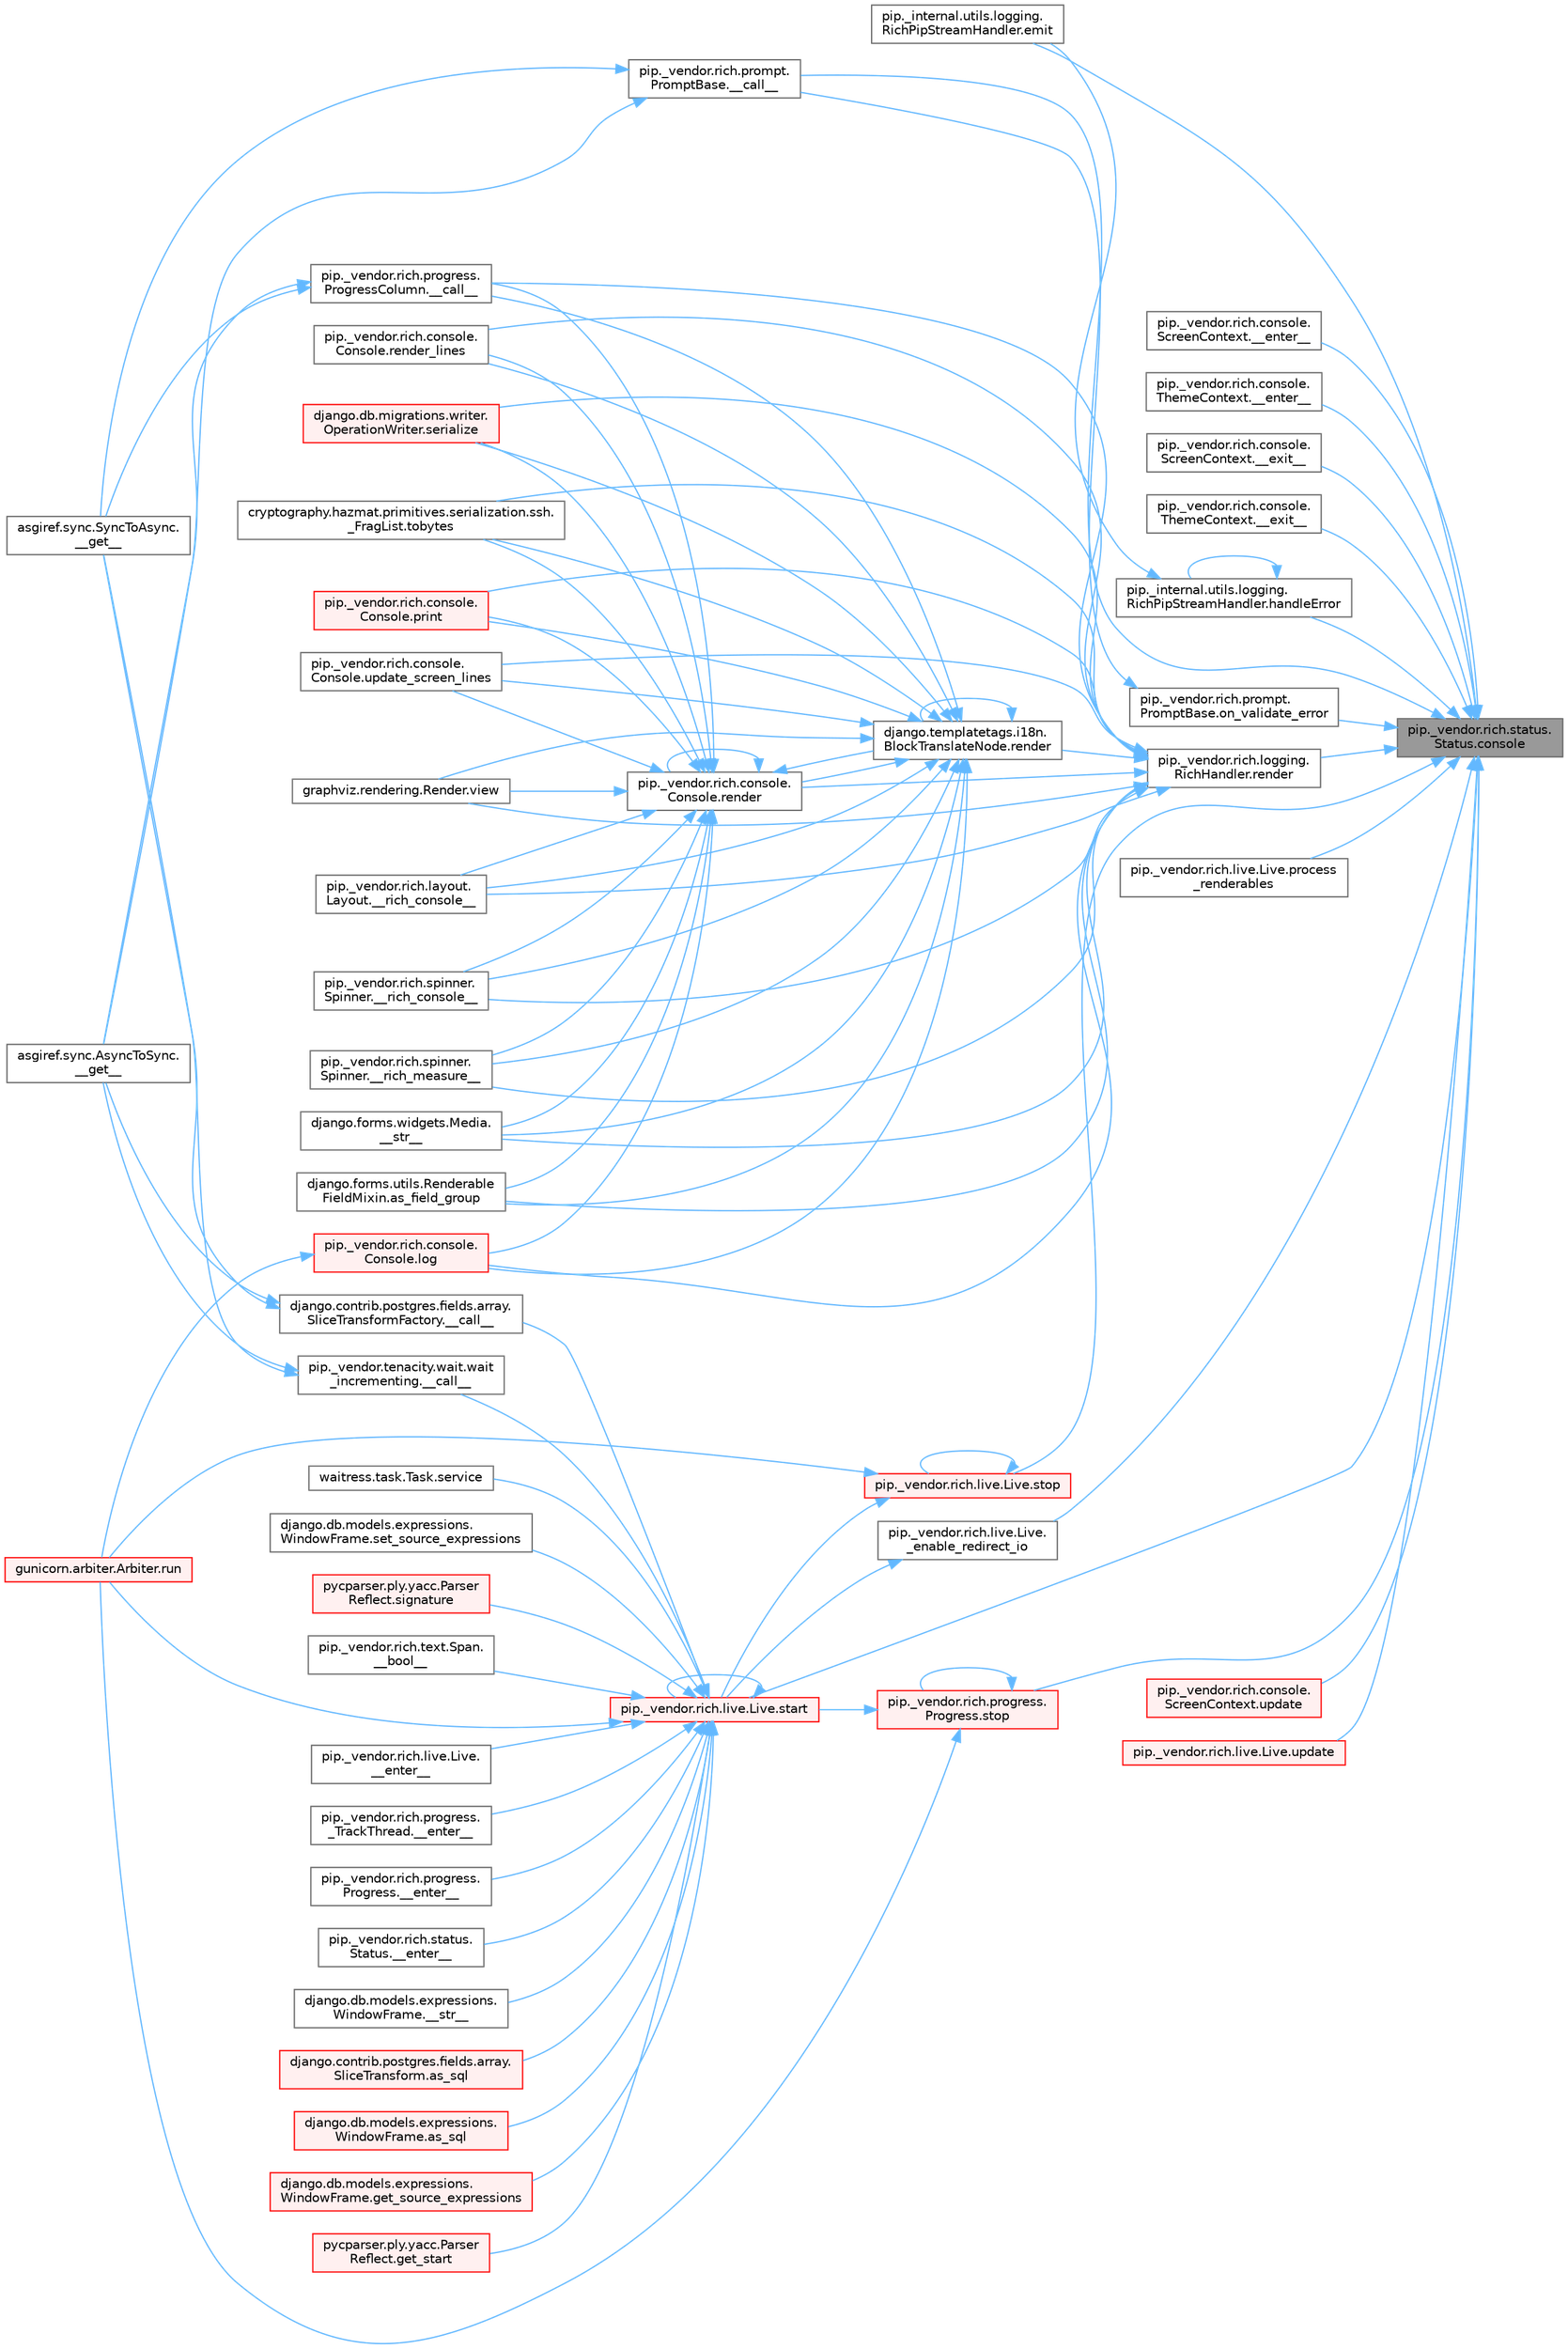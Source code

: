 digraph "pip._vendor.rich.status.Status.console"
{
 // LATEX_PDF_SIZE
  bgcolor="transparent";
  edge [fontname=Helvetica,fontsize=10,labelfontname=Helvetica,labelfontsize=10];
  node [fontname=Helvetica,fontsize=10,shape=box,height=0.2,width=0.4];
  rankdir="RL";
  Node1 [id="Node000001",label="pip._vendor.rich.status.\lStatus.console",height=0.2,width=0.4,color="gray40", fillcolor="grey60", style="filled", fontcolor="black",tooltip=" "];
  Node1 -> Node2 [id="edge1_Node000001_Node000002",dir="back",color="steelblue1",style="solid",tooltip=" "];
  Node2 [id="Node000002",label="pip._vendor.rich.prompt.\lPromptBase.__call__",height=0.2,width=0.4,color="grey40", fillcolor="white", style="filled",URL="$classpip_1_1__vendor_1_1rich_1_1prompt_1_1_prompt_base.html#ab74f16338003fbd557e0e2fa1b21d50d",tooltip=" "];
  Node2 -> Node3 [id="edge2_Node000002_Node000003",dir="back",color="steelblue1",style="solid",tooltip=" "];
  Node3 [id="Node000003",label="asgiref.sync.AsyncToSync.\l__get__",height=0.2,width=0.4,color="grey40", fillcolor="white", style="filled",URL="$classasgiref_1_1sync_1_1_async_to_sync.html#a23e9ef7a73da98dad9e3f4e65846969b",tooltip=" "];
  Node2 -> Node4 [id="edge3_Node000002_Node000004",dir="back",color="steelblue1",style="solid",tooltip=" "];
  Node4 [id="Node000004",label="asgiref.sync.SyncToAsync.\l__get__",height=0.2,width=0.4,color="grey40", fillcolor="white", style="filled",URL="$classasgiref_1_1sync_1_1_sync_to_async.html#aebdfbe3f01079a529fd2f39810597381",tooltip=" "];
  Node1 -> Node5 [id="edge4_Node000001_Node000005",dir="back",color="steelblue1",style="solid",tooltip=" "];
  Node5 [id="Node000005",label="pip._vendor.rich.console.\lScreenContext.__enter__",height=0.2,width=0.4,color="grey40", fillcolor="white", style="filled",URL="$classpip_1_1__vendor_1_1rich_1_1console_1_1_screen_context.html#a9919cdc7845ebe9728b00a6a2ce056bf",tooltip=" "];
  Node1 -> Node6 [id="edge5_Node000001_Node000006",dir="back",color="steelblue1",style="solid",tooltip=" "];
  Node6 [id="Node000006",label="pip._vendor.rich.console.\lThemeContext.__enter__",height=0.2,width=0.4,color="grey40", fillcolor="white", style="filled",URL="$classpip_1_1__vendor_1_1rich_1_1console_1_1_theme_context.html#a8ca4f2a49b12819c624d23f5ccdf746a",tooltip=" "];
  Node1 -> Node7 [id="edge6_Node000001_Node000007",dir="back",color="steelblue1",style="solid",tooltip=" "];
  Node7 [id="Node000007",label="pip._vendor.rich.console.\lScreenContext.__exit__",height=0.2,width=0.4,color="grey40", fillcolor="white", style="filled",URL="$classpip_1_1__vendor_1_1rich_1_1console_1_1_screen_context.html#af23bc1bbacea24559c9558d4f89a06e5",tooltip=" "];
  Node1 -> Node8 [id="edge7_Node000001_Node000008",dir="back",color="steelblue1",style="solid",tooltip=" "];
  Node8 [id="Node000008",label="pip._vendor.rich.console.\lThemeContext.__exit__",height=0.2,width=0.4,color="grey40", fillcolor="white", style="filled",URL="$classpip_1_1__vendor_1_1rich_1_1console_1_1_theme_context.html#a92a505f0bb8ec1aaf26636fc7ded7566",tooltip=" "];
  Node1 -> Node9 [id="edge8_Node000001_Node000009",dir="back",color="steelblue1",style="solid",tooltip=" "];
  Node9 [id="Node000009",label="pip._vendor.rich.live.Live.\l_enable_redirect_io",height=0.2,width=0.4,color="grey40", fillcolor="white", style="filled",URL="$classpip_1_1__vendor_1_1rich_1_1live_1_1_live.html#a2334e4a1ec212587b32673e625f01e98",tooltip=" "];
  Node9 -> Node10 [id="edge9_Node000009_Node000010",dir="back",color="steelblue1",style="solid",tooltip=" "];
  Node10 [id="Node000010",label="pip._vendor.rich.live.Live.start",height=0.2,width=0.4,color="red", fillcolor="#FFF0F0", style="filled",URL="$classpip_1_1__vendor_1_1rich_1_1live_1_1_live.html#a7216ec35a1494a83ed749407ef4e0c40",tooltip=" "];
  Node10 -> Node11 [id="edge10_Node000010_Node000011",dir="back",color="steelblue1",style="solid",tooltip=" "];
  Node11 [id="Node000011",label="pip._vendor.rich.text.Span.\l__bool__",height=0.2,width=0.4,color="grey40", fillcolor="white", style="filled",URL="$classpip_1_1__vendor_1_1rich_1_1text_1_1_span.html#a46697beb32db6e5087af9c77058189fa",tooltip=" "];
  Node10 -> Node12 [id="edge11_Node000010_Node000012",dir="back",color="steelblue1",style="solid",tooltip=" "];
  Node12 [id="Node000012",label="django.contrib.postgres.fields.array.\lSliceTransformFactory.__call__",height=0.2,width=0.4,color="grey40", fillcolor="white", style="filled",URL="$classdjango_1_1contrib_1_1postgres_1_1fields_1_1array_1_1_slice_transform_factory.html#a60af1a96b18ed40dfdbacea43f36a5ab",tooltip=" "];
  Node12 -> Node3 [id="edge12_Node000012_Node000003",dir="back",color="steelblue1",style="solid",tooltip=" "];
  Node12 -> Node4 [id="edge13_Node000012_Node000004",dir="back",color="steelblue1",style="solid",tooltip=" "];
  Node10 -> Node13 [id="edge14_Node000010_Node000013",dir="back",color="steelblue1",style="solid",tooltip=" "];
  Node13 [id="Node000013",label="pip._vendor.tenacity.wait.wait\l_incrementing.__call__",height=0.2,width=0.4,color="grey40", fillcolor="white", style="filled",URL="$classpip_1_1__vendor_1_1tenacity_1_1wait_1_1wait__incrementing.html#af47b0264325b86a85aa5cfd3b59a28cf",tooltip=" "];
  Node13 -> Node3 [id="edge15_Node000013_Node000003",dir="back",color="steelblue1",style="solid",tooltip=" "];
  Node13 -> Node4 [id="edge16_Node000013_Node000004",dir="back",color="steelblue1",style="solid",tooltip=" "];
  Node10 -> Node14 [id="edge17_Node000010_Node000014",dir="back",color="steelblue1",style="solid",tooltip=" "];
  Node14 [id="Node000014",label="pip._vendor.rich.live.Live.\l__enter__",height=0.2,width=0.4,color="grey40", fillcolor="white", style="filled",URL="$classpip_1_1__vendor_1_1rich_1_1live_1_1_live.html#aa3062fdcd3fb592a064dec1b64674ac5",tooltip=" "];
  Node10 -> Node15 [id="edge18_Node000010_Node000015",dir="back",color="steelblue1",style="solid",tooltip=" "];
  Node15 [id="Node000015",label="pip._vendor.rich.progress.\l_TrackThread.__enter__",height=0.2,width=0.4,color="grey40", fillcolor="white", style="filled",URL="$classpip_1_1__vendor_1_1rich_1_1progress_1_1___track_thread.html#a0b48116fd15e50c04c313a76be81e95d",tooltip=" "];
  Node10 -> Node16 [id="edge19_Node000010_Node000016",dir="back",color="steelblue1",style="solid",tooltip=" "];
  Node16 [id="Node000016",label="pip._vendor.rich.progress.\lProgress.__enter__",height=0.2,width=0.4,color="grey40", fillcolor="white", style="filled",URL="$classpip_1_1__vendor_1_1rich_1_1progress_1_1_progress.html#a4979cbd1c8ed672eeb7a49066392a186",tooltip=" "];
  Node10 -> Node17 [id="edge20_Node000010_Node000017",dir="back",color="steelblue1",style="solid",tooltip=" "];
  Node17 [id="Node000017",label="pip._vendor.rich.status.\lStatus.__enter__",height=0.2,width=0.4,color="grey40", fillcolor="white", style="filled",URL="$classpip_1_1__vendor_1_1rich_1_1status_1_1_status.html#a9c62ad173990d834893f5e97064f9ad7",tooltip=" "];
  Node10 -> Node18 [id="edge21_Node000010_Node000018",dir="back",color="steelblue1",style="solid",tooltip=" "];
  Node18 [id="Node000018",label="django.db.models.expressions.\lWindowFrame.__str__",height=0.2,width=0.4,color="grey40", fillcolor="white", style="filled",URL="$classdjango_1_1db_1_1models_1_1expressions_1_1_window_frame.html#a3e16a0d1fe7c8c0f0079d7ba8aefae7e",tooltip=" "];
  Node10 -> Node19 [id="edge22_Node000010_Node000019",dir="back",color="steelblue1",style="solid",tooltip=" "];
  Node19 [id="Node000019",label="django.contrib.postgres.fields.array.\lSliceTransform.as_sql",height=0.2,width=0.4,color="red", fillcolor="#FFF0F0", style="filled",URL="$classdjango_1_1contrib_1_1postgres_1_1fields_1_1array_1_1_slice_transform.html#adc5e91e1d2ce6e9bbee3be2837596d21",tooltip=" "];
  Node10 -> Node48 [id="edge23_Node000010_Node000048",dir="back",color="steelblue1",style="solid",tooltip=" "];
  Node48 [id="Node000048",label="django.db.models.expressions.\lWindowFrame.as_sql",height=0.2,width=0.4,color="red", fillcolor="#FFF0F0", style="filled",URL="$classdjango_1_1db_1_1models_1_1expressions_1_1_window_frame.html#ade5c159a9bd4309d1d9232af3fd54807",tooltip=" "];
  Node10 -> Node49 [id="edge24_Node000010_Node000049",dir="back",color="steelblue1",style="solid",tooltip=" "];
  Node49 [id="Node000049",label="django.db.models.expressions.\lWindowFrame.get_source_expressions",height=0.2,width=0.4,color="red", fillcolor="#FFF0F0", style="filled",URL="$classdjango_1_1db_1_1models_1_1expressions_1_1_window_frame.html#a4b54c4c9b4c4a68308953d25703a2544",tooltip=" "];
  Node10 -> Node1396 [id="edge25_Node000010_Node001396",dir="back",color="steelblue1",style="solid",tooltip=" "];
  Node1396 [id="Node001396",label="pycparser.ply.yacc.Parser\lReflect.get_start",height=0.2,width=0.4,color="red", fillcolor="#FFF0F0", style="filled",URL="$classpycparser_1_1ply_1_1yacc_1_1_parser_reflect.html#a47da581cfe4c452d4f2236ae2e32f8a7",tooltip=" "];
  Node10 -> Node1382 [id="edge26_Node000010_Node001382",dir="back",color="steelblue1",style="solid",tooltip=" "];
  Node1382 [id="Node001382",label="gunicorn.arbiter.Arbiter.run",height=0.2,width=0.4,color="red", fillcolor="#FFF0F0", style="filled",URL="$classgunicorn_1_1arbiter_1_1_arbiter.html#a690c034511f5f267e7da7478590701a9",tooltip=" "];
  Node10 -> Node476 [id="edge27_Node000010_Node000476",dir="back",color="steelblue1",style="solid",tooltip=" "];
  Node476 [id="Node000476",label="waitress.task.Task.service",height=0.2,width=0.4,color="grey40", fillcolor="white", style="filled",URL="$classwaitress_1_1task_1_1_task.html#acd61643ab6cfae697f619c48f46e40b6",tooltip=" "];
  Node10 -> Node1399 [id="edge28_Node000010_Node001399",dir="back",color="steelblue1",style="solid",tooltip=" "];
  Node1399 [id="Node001399",label="django.db.models.expressions.\lWindowFrame.set_source_expressions",height=0.2,width=0.4,color="grey40", fillcolor="white", style="filled",URL="$classdjango_1_1db_1_1models_1_1expressions_1_1_window_frame.html#a1fe665f627f1ec2396a68494d20be905",tooltip=" "];
  Node10 -> Node1400 [id="edge29_Node000010_Node001400",dir="back",color="steelblue1",style="solid",tooltip=" "];
  Node1400 [id="Node001400",label="pycparser.ply.yacc.Parser\lReflect.signature",height=0.2,width=0.4,color="red", fillcolor="#FFF0F0", style="filled",URL="$classpycparser_1_1ply_1_1yacc_1_1_parser_reflect.html#a525f61d23491eeae554ac65afedd0a5b",tooltip=" "];
  Node10 -> Node10 [id="edge30_Node000010_Node000010",dir="back",color="steelblue1",style="solid",tooltip=" "];
  Node1 -> Node1002 [id="edge31_Node000001_Node001002",dir="back",color="steelblue1",style="solid",tooltip=" "];
  Node1002 [id="Node001002",label="pip._internal.utils.logging.\lRichPipStreamHandler.emit",height=0.2,width=0.4,color="grey40", fillcolor="white", style="filled",URL="$classpip_1_1__internal_1_1utils_1_1logging_1_1_rich_pip_stream_handler.html#ad9f05ef5ca9f8e35a17f0786341ede5e",tooltip=" "];
  Node1 -> Node3184 [id="edge32_Node000001_Node003184",dir="back",color="steelblue1",style="solid",tooltip=" "];
  Node3184 [id="Node003184",label="pip._internal.utils.logging.\lRichPipStreamHandler.handleError",height=0.2,width=0.4,color="grey40", fillcolor="white", style="filled",URL="$classpip_1_1__internal_1_1utils_1_1logging_1_1_rich_pip_stream_handler.html#ab40f5bae382aeef3ebb751ffd05da36e",tooltip=" "];
  Node3184 -> Node1002 [id="edge33_Node003184_Node001002",dir="back",color="steelblue1",style="solid",tooltip=" "];
  Node3184 -> Node3184 [id="edge34_Node003184_Node003184",dir="back",color="steelblue1",style="solid",tooltip=" "];
  Node1 -> Node3185 [id="edge35_Node000001_Node003185",dir="back",color="steelblue1",style="solid",tooltip=" "];
  Node3185 [id="Node003185",label="pip._vendor.rich.prompt.\lPromptBase.on_validate_error",height=0.2,width=0.4,color="grey40", fillcolor="white", style="filled",URL="$classpip_1_1__vendor_1_1rich_1_1prompt_1_1_prompt_base.html#ab3edb83ceb2d3f3d556db8c563867b3e",tooltip=" "];
  Node3185 -> Node2 [id="edge36_Node003185_Node000002",dir="back",color="steelblue1",style="solid",tooltip=" "];
  Node1 -> Node3186 [id="edge37_Node000001_Node003186",dir="back",color="steelblue1",style="solid",tooltip=" "];
  Node3186 [id="Node003186",label="pip._vendor.rich.live.Live.process\l_renderables",height=0.2,width=0.4,color="grey40", fillcolor="white", style="filled",URL="$classpip_1_1__vendor_1_1rich_1_1live_1_1_live.html#a63679b88a4fb9d2db4238584b3a2f485",tooltip=" "];
  Node1 -> Node3187 [id="edge38_Node000001_Node003187",dir="back",color="steelblue1",style="solid",tooltip=" "];
  Node3187 [id="Node003187",label="pip._vendor.rich.logging.\lRichHandler.render",height=0.2,width=0.4,color="grey40", fillcolor="white", style="filled",URL="$classpip_1_1__vendor_1_1rich_1_1logging_1_1_rich_handler.html#a0acda8d7c409e1313b955ec51557d456",tooltip=" "];
  Node3187 -> Node404 [id="edge39_Node003187_Node000404",dir="back",color="steelblue1",style="solid",tooltip=" "];
  Node404 [id="Node000404",label="pip._vendor.rich.progress.\lProgressColumn.__call__",height=0.2,width=0.4,color="grey40", fillcolor="white", style="filled",URL="$classpip_1_1__vendor_1_1rich_1_1progress_1_1_progress_column.html#ae0c399be74222f949edb0fa5324cf6ea",tooltip=" "];
  Node404 -> Node3 [id="edge40_Node000404_Node000003",dir="back",color="steelblue1",style="solid",tooltip=" "];
  Node404 -> Node4 [id="edge41_Node000404_Node000004",dir="back",color="steelblue1",style="solid",tooltip=" "];
  Node3187 -> Node405 [id="edge42_Node003187_Node000405",dir="back",color="steelblue1",style="solid",tooltip=" "];
  Node405 [id="Node000405",label="pip._vendor.rich.layout.\lLayout.__rich_console__",height=0.2,width=0.4,color="grey40", fillcolor="white", style="filled",URL="$classpip_1_1__vendor_1_1rich_1_1layout_1_1_layout.html#ac39cb3d17d2b0324ee1b0dada41a3ebd",tooltip=" "];
  Node3187 -> Node406 [id="edge43_Node003187_Node000406",dir="back",color="steelblue1",style="solid",tooltip=" "];
  Node406 [id="Node000406",label="pip._vendor.rich.spinner.\lSpinner.__rich_console__",height=0.2,width=0.4,color="grey40", fillcolor="white", style="filled",URL="$classpip_1_1__vendor_1_1rich_1_1spinner_1_1_spinner.html#a6883d8dced19ac48d4dfc74f776357fd",tooltip=" "];
  Node3187 -> Node407 [id="edge44_Node003187_Node000407",dir="back",color="steelblue1",style="solid",tooltip=" "];
  Node407 [id="Node000407",label="pip._vendor.rich.spinner.\lSpinner.__rich_measure__",height=0.2,width=0.4,color="grey40", fillcolor="white", style="filled",URL="$classpip_1_1__vendor_1_1rich_1_1spinner_1_1_spinner.html#a89745682c823c44a31bae8e8d07869f5",tooltip=" "];
  Node3187 -> Node408 [id="edge45_Node003187_Node000408",dir="back",color="steelblue1",style="solid",tooltip=" "];
  Node408 [id="Node000408",label="django.forms.widgets.Media.\l__str__",height=0.2,width=0.4,color="grey40", fillcolor="white", style="filled",URL="$classdjango_1_1forms_1_1widgets_1_1_media.html#ae1651710548a7d9f14f036d035012d21",tooltip=" "];
  Node3187 -> Node409 [id="edge46_Node003187_Node000409",dir="back",color="steelblue1",style="solid",tooltip=" "];
  Node409 [id="Node000409",label="django.forms.utils.Renderable\lFieldMixin.as_field_group",height=0.2,width=0.4,color="grey40", fillcolor="white", style="filled",URL="$classdjango_1_1forms_1_1utils_1_1_renderable_field_mixin.html#a1e9a1b4f790ea694431554267fd5d74c",tooltip=" "];
  Node3187 -> Node410 [id="edge47_Node003187_Node000410",dir="back",color="steelblue1",style="solid",tooltip=" "];
  Node410 [id="Node000410",label="pip._vendor.rich.console.\lConsole.log",height=0.2,width=0.4,color="red", fillcolor="#FFF0F0", style="filled",URL="$classpip_1_1__vendor_1_1rich_1_1console_1_1_console.html#af9c77e39f9413fc2b134c60cfa23b0f1",tooltip=" "];
  Node410 -> Node1382 [id="edge48_Node000410_Node001382",dir="back",color="steelblue1",style="solid",tooltip=" "];
  Node3187 -> Node566 [id="edge49_Node003187_Node000566",dir="back",color="steelblue1",style="solid",tooltip=" "];
  Node566 [id="Node000566",label="pip._vendor.rich.console.\lConsole.print",height=0.2,width=0.4,color="red", fillcolor="#FFF0F0", style="filled",URL="$classpip_1_1__vendor_1_1rich_1_1console_1_1_console.html#af954370cdbb49236b597f2c11064549d",tooltip=" "];
  Node3187 -> Node955 [id="edge50_Node003187_Node000955",dir="back",color="steelblue1",style="solid",tooltip=" "];
  Node955 [id="Node000955",label="django.templatetags.i18n.\lBlockTranslateNode.render",height=0.2,width=0.4,color="grey40", fillcolor="white", style="filled",URL="$classdjango_1_1templatetags_1_1i18n_1_1_block_translate_node.html#aaf05bebfd02c1c4b676387ada0357832",tooltip=" "];
  Node955 -> Node404 [id="edge51_Node000955_Node000404",dir="back",color="steelblue1",style="solid",tooltip=" "];
  Node955 -> Node405 [id="edge52_Node000955_Node000405",dir="back",color="steelblue1",style="solid",tooltip=" "];
  Node955 -> Node406 [id="edge53_Node000955_Node000406",dir="back",color="steelblue1",style="solid",tooltip=" "];
  Node955 -> Node407 [id="edge54_Node000955_Node000407",dir="back",color="steelblue1",style="solid",tooltip=" "];
  Node955 -> Node408 [id="edge55_Node000955_Node000408",dir="back",color="steelblue1",style="solid",tooltip=" "];
  Node955 -> Node409 [id="edge56_Node000955_Node000409",dir="back",color="steelblue1",style="solid",tooltip=" "];
  Node955 -> Node410 [id="edge57_Node000955_Node000410",dir="back",color="steelblue1",style="solid",tooltip=" "];
  Node955 -> Node566 [id="edge58_Node000955_Node000566",dir="back",color="steelblue1",style="solid",tooltip=" "];
  Node955 -> Node955 [id="edge59_Node000955_Node000955",dir="back",color="steelblue1",style="solid",tooltip=" "];
  Node955 -> Node956 [id="edge60_Node000955_Node000956",dir="back",color="steelblue1",style="solid",tooltip=" "];
  Node956 [id="Node000956",label="pip._vendor.rich.console.\lConsole.render",height=0.2,width=0.4,color="grey40", fillcolor="white", style="filled",URL="$classpip_1_1__vendor_1_1rich_1_1console_1_1_console.html#a9551b8254c573105adde80622393a938",tooltip=" "];
  Node956 -> Node404 [id="edge61_Node000956_Node000404",dir="back",color="steelblue1",style="solid",tooltip=" "];
  Node956 -> Node405 [id="edge62_Node000956_Node000405",dir="back",color="steelblue1",style="solid",tooltip=" "];
  Node956 -> Node406 [id="edge63_Node000956_Node000406",dir="back",color="steelblue1",style="solid",tooltip=" "];
  Node956 -> Node407 [id="edge64_Node000956_Node000407",dir="back",color="steelblue1",style="solid",tooltip=" "];
  Node956 -> Node408 [id="edge65_Node000956_Node000408",dir="back",color="steelblue1",style="solid",tooltip=" "];
  Node956 -> Node409 [id="edge66_Node000956_Node000409",dir="back",color="steelblue1",style="solid",tooltip=" "];
  Node956 -> Node410 [id="edge67_Node000956_Node000410",dir="back",color="steelblue1",style="solid",tooltip=" "];
  Node956 -> Node566 [id="edge68_Node000956_Node000566",dir="back",color="steelblue1",style="solid",tooltip=" "];
  Node956 -> Node955 [id="edge69_Node000956_Node000955",dir="back",color="steelblue1",style="solid",tooltip=" "];
  Node956 -> Node956 [id="edge70_Node000956_Node000956",dir="back",color="steelblue1",style="solid",tooltip=" "];
  Node956 -> Node957 [id="edge71_Node000956_Node000957",dir="back",color="steelblue1",style="solid",tooltip=" "];
  Node957 [id="Node000957",label="pip._vendor.rich.console.\lConsole.render_lines",height=0.2,width=0.4,color="grey40", fillcolor="white", style="filled",URL="$classpip_1_1__vendor_1_1rich_1_1console_1_1_console.html#a5818808a49db20c5bee6986425f96f14",tooltip=" "];
  Node956 -> Node958 [id="edge72_Node000956_Node000958",dir="back",color="steelblue1",style="solid",tooltip=" "];
  Node958 [id="Node000958",label="django.db.migrations.writer.\lOperationWriter.serialize",height=0.2,width=0.4,color="red", fillcolor="#FFF0F0", style="filled",URL="$classdjango_1_1db_1_1migrations_1_1writer_1_1_operation_writer.html#a866e8d13e1c54a35d74e9a6b0383b2f8",tooltip=" "];
  Node956 -> Node1173 [id="edge73_Node000956_Node001173",dir="back",color="steelblue1",style="solid",tooltip=" "];
  Node1173 [id="Node001173",label="cryptography.hazmat.primitives.serialization.ssh.\l_FragList.tobytes",height=0.2,width=0.4,color="grey40", fillcolor="white", style="filled",URL="$classcryptography_1_1hazmat_1_1primitives_1_1serialization_1_1ssh_1_1___frag_list.html#a195dd4e7c741624829a13af53fa3de38",tooltip=" "];
  Node956 -> Node1174 [id="edge74_Node000956_Node001174",dir="back",color="steelblue1",style="solid",tooltip=" "];
  Node1174 [id="Node001174",label="pip._vendor.rich.console.\lConsole.update_screen_lines",height=0.2,width=0.4,color="grey40", fillcolor="white", style="filled",URL="$classpip_1_1__vendor_1_1rich_1_1console_1_1_console.html#a21cfe5af86ec7533f23d45fe2969817e",tooltip=" "];
  Node956 -> Node1175 [id="edge75_Node000956_Node001175",dir="back",color="steelblue1",style="solid",tooltip=" "];
  Node1175 [id="Node001175",label="graphviz.rendering.Render.view",height=0.2,width=0.4,color="grey40", fillcolor="white", style="filled",URL="$classgraphviz_1_1rendering_1_1_render.html#a53169c422996b9a7e92b5580c13914e2",tooltip=" "];
  Node955 -> Node957 [id="edge76_Node000955_Node000957",dir="back",color="steelblue1",style="solid",tooltip=" "];
  Node955 -> Node958 [id="edge77_Node000955_Node000958",dir="back",color="steelblue1",style="solid",tooltip=" "];
  Node955 -> Node1173 [id="edge78_Node000955_Node001173",dir="back",color="steelblue1",style="solid",tooltip=" "];
  Node955 -> Node1174 [id="edge79_Node000955_Node001174",dir="back",color="steelblue1",style="solid",tooltip=" "];
  Node955 -> Node1175 [id="edge80_Node000955_Node001175",dir="back",color="steelblue1",style="solid",tooltip=" "];
  Node3187 -> Node956 [id="edge81_Node003187_Node000956",dir="back",color="steelblue1",style="solid",tooltip=" "];
  Node3187 -> Node957 [id="edge82_Node003187_Node000957",dir="back",color="steelblue1",style="solid",tooltip=" "];
  Node3187 -> Node958 [id="edge83_Node003187_Node000958",dir="back",color="steelblue1",style="solid",tooltip=" "];
  Node3187 -> Node1173 [id="edge84_Node003187_Node001173",dir="back",color="steelblue1",style="solid",tooltip=" "];
  Node3187 -> Node1174 [id="edge85_Node003187_Node001174",dir="back",color="steelblue1",style="solid",tooltip=" "];
  Node3187 -> Node1175 [id="edge86_Node003187_Node001175",dir="back",color="steelblue1",style="solid",tooltip=" "];
  Node1 -> Node10 [id="edge87_Node000001_Node000010",dir="back",color="steelblue1",style="solid",tooltip=" "];
  Node1 -> Node1375 [id="edge88_Node000001_Node001375",dir="back",color="steelblue1",style="solid",tooltip=" "];
  Node1375 [id="Node001375",label="pip._vendor.rich.live.Live.stop",height=0.2,width=0.4,color="red", fillcolor="#FFF0F0", style="filled",URL="$classpip_1_1__vendor_1_1rich_1_1live_1_1_live.html#a8b9a6fd11fa9b17db3cea3143e41fecc",tooltip=" "];
  Node1375 -> Node1382 [id="edge89_Node001375_Node001382",dir="back",color="steelblue1",style="solid",tooltip=" "];
  Node1375 -> Node10 [id="edge90_Node001375_Node000010",dir="back",color="steelblue1",style="solid",tooltip=" "];
  Node1375 -> Node1375 [id="edge91_Node001375_Node001375",dir="back",color="steelblue1",style="solid",tooltip=" "];
  Node1 -> Node3188 [id="edge92_Node000001_Node003188",dir="back",color="steelblue1",style="solid",tooltip=" "];
  Node3188 [id="Node003188",label="pip._vendor.rich.progress.\lProgress.stop",height=0.2,width=0.4,color="red", fillcolor="#FFF0F0", style="filled",URL="$classpip_1_1__vendor_1_1rich_1_1progress_1_1_progress.html#aefe7da637097c7b458471bb31f072047",tooltip=" "];
  Node3188 -> Node1382 [id="edge93_Node003188_Node001382",dir="back",color="steelblue1",style="solid",tooltip=" "];
  Node3188 -> Node10 [id="edge94_Node003188_Node000010",dir="back",color="steelblue1",style="solid",tooltip=" "];
  Node3188 -> Node3188 [id="edge95_Node003188_Node003188",dir="back",color="steelblue1",style="solid",tooltip=" "];
  Node1 -> Node3189 [id="edge96_Node000001_Node003189",dir="back",color="steelblue1",style="solid",tooltip=" "];
  Node3189 [id="Node003189",label="pip._vendor.rich.console.\lScreenContext.update",height=0.2,width=0.4,color="red", fillcolor="#FFF0F0", style="filled",URL="$classpip_1_1__vendor_1_1rich_1_1console_1_1_screen_context.html#adc1347b88a5b0df28fbdd43023fe91ee",tooltip=" "];
  Node1 -> Node1393 [id="edge97_Node000001_Node001393",dir="back",color="steelblue1",style="solid",tooltip=" "];
  Node1393 [id="Node001393",label="pip._vendor.rich.live.Live.update",height=0.2,width=0.4,color="red", fillcolor="#FFF0F0", style="filled",URL="$classpip_1_1__vendor_1_1rich_1_1live_1_1_live.html#af9726cf9966a0250388c2b0138fb80cc",tooltip=" "];
}

